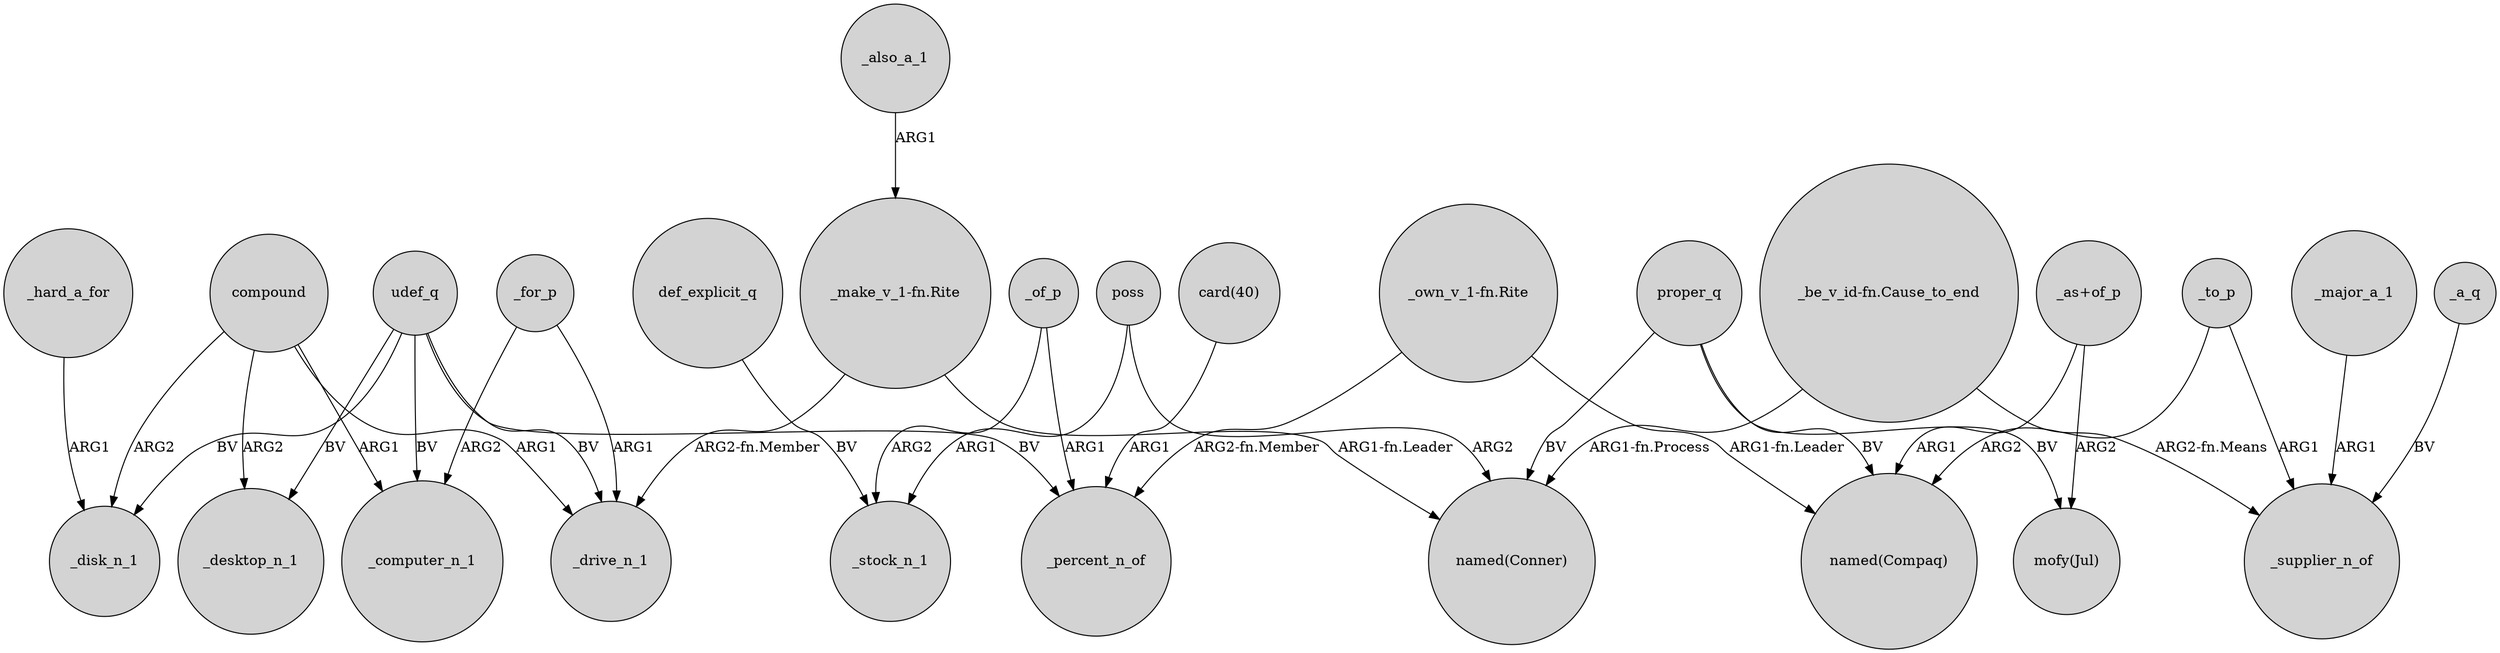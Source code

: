digraph {
	node [shape=circle style=filled]
	compound -> _computer_n_1 [label=ARG1]
	"_own_v_1-fn.Rite" -> "named(Compaq)" [label="ARG1-fn.Leader"]
	udef_q -> _disk_n_1 [label=BV]
	"_make_v_1-fn.Rite" -> "named(Conner)" [label="ARG1-fn.Leader"]
	_major_a_1 -> _supplier_n_of [label=ARG1]
	"_as+of_p" -> "named(Compaq)" [label=ARG1]
	poss -> "named(Conner)" [label=ARG2]
	_to_p -> _supplier_n_of [label=ARG1]
	"_make_v_1-fn.Rite" -> _drive_n_1 [label="ARG2-fn.Member"]
	_to_p -> "named(Compaq)" [label=ARG2]
	def_explicit_q -> _stock_n_1 [label=BV]
	"card(40)" -> _percent_n_of [label=ARG1]
	"_as+of_p" -> "mofy(Jul)" [label=ARG2]
	_hard_a_for -> _disk_n_1 [label=ARG1]
	_of_p -> _percent_n_of [label=ARG1]
	"_be_v_id-fn.Cause_to_end" -> _supplier_n_of [label="ARG2-fn.Means"]
	"_own_v_1-fn.Rite" -> _percent_n_of [label="ARG2-fn.Member"]
	proper_q -> "named(Conner)" [label=BV]
	compound -> _disk_n_1 [label=ARG2]
	_a_q -> _supplier_n_of [label=BV]
	compound -> _desktop_n_1 [label=ARG2]
	udef_q -> _percent_n_of [label=BV]
	_for_p -> _computer_n_1 [label=ARG2]
	udef_q -> _computer_n_1 [label=BV]
	_also_a_1 -> "_make_v_1-fn.Rite" [label=ARG1]
	poss -> _stock_n_1 [label=ARG1]
	udef_q -> _drive_n_1 [label=BV]
	"_be_v_id-fn.Cause_to_end" -> "named(Conner)" [label="ARG1-fn.Process"]
	_of_p -> _stock_n_1 [label=ARG2]
	proper_q -> "named(Compaq)" [label=BV]
	udef_q -> _desktop_n_1 [label=BV]
	proper_q -> "mofy(Jul)" [label=BV]
	_for_p -> _drive_n_1 [label=ARG1]
	compound -> _drive_n_1 [label=ARG1]
}
